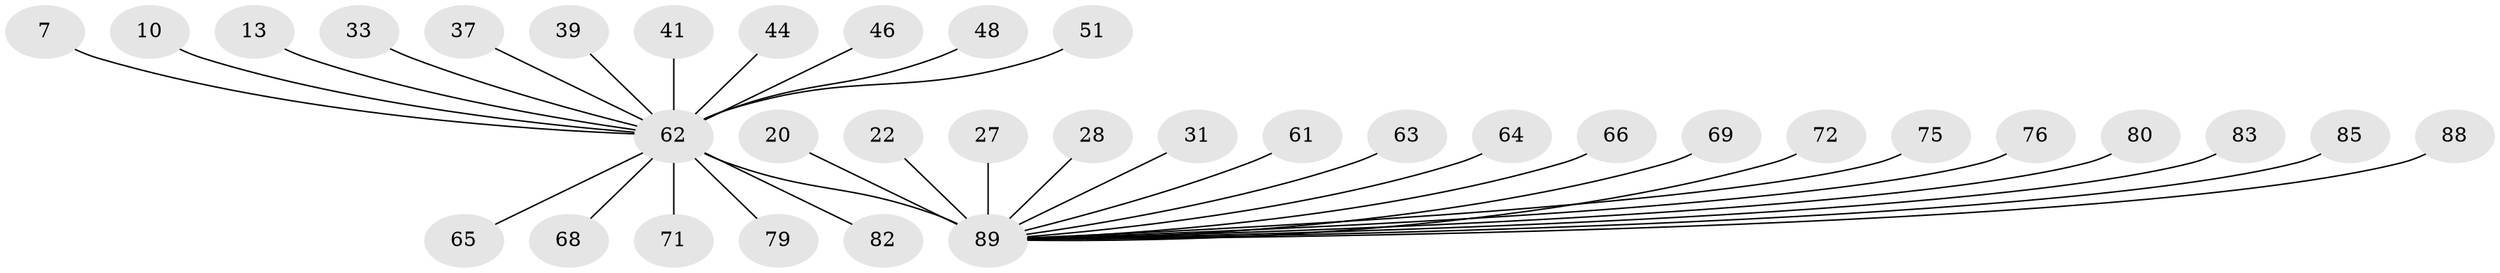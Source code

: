 // original degree distribution, {27: 0.011235955056179775, 8: 0.02247191011235955, 5: 0.0449438202247191, 7: 0.02247191011235955, 6: 0.02247191011235955, 1: 0.5280898876404494, 2: 0.1797752808988764, 4: 0.033707865168539325, 3: 0.12359550561797752, 15: 0.011235955056179775}
// Generated by graph-tools (version 1.1) at 2025/51/03/04/25 21:51:58]
// undirected, 35 vertices, 34 edges
graph export_dot {
graph [start="1"]
  node [color=gray90,style=filled];
  7;
  10;
  13;
  20;
  22;
  27;
  28;
  31;
  33;
  37;
  39 [super="+30"];
  41;
  44 [super="+43"];
  46 [super="+23"];
  48;
  51 [super="+21"];
  61;
  62 [super="+52+55+1"];
  63;
  64;
  65;
  66;
  68 [super="+8+14+54"];
  69 [super="+60+67"];
  71 [super="+34"];
  72;
  75;
  76;
  79;
  80;
  82;
  83;
  85;
  88 [super="+70+78"];
  89 [super="+49+58+74+77+86+56+87+84+15+19"];
  7 -- 62;
  10 -- 62;
  13 -- 62;
  20 -- 89;
  22 -- 89;
  27 -- 89;
  28 -- 89;
  31 -- 89;
  33 -- 62;
  37 -- 62;
  39 -- 62;
  41 -- 62;
  44 -- 62;
  46 -- 62;
  48 -- 62;
  51 -- 62 [weight=3];
  61 -- 89;
  62 -- 65;
  62 -- 79;
  62 -- 82;
  62 -- 71;
  62 -- 68 [weight=2];
  62 -- 89 [weight=17];
  63 -- 89;
  64 -- 89;
  66 -- 89;
  69 -- 89 [weight=2];
  72 -- 89;
  75 -- 89;
  76 -- 89;
  80 -- 89;
  83 -- 89;
  85 -- 89;
  88 -- 89 [weight=3];
}
